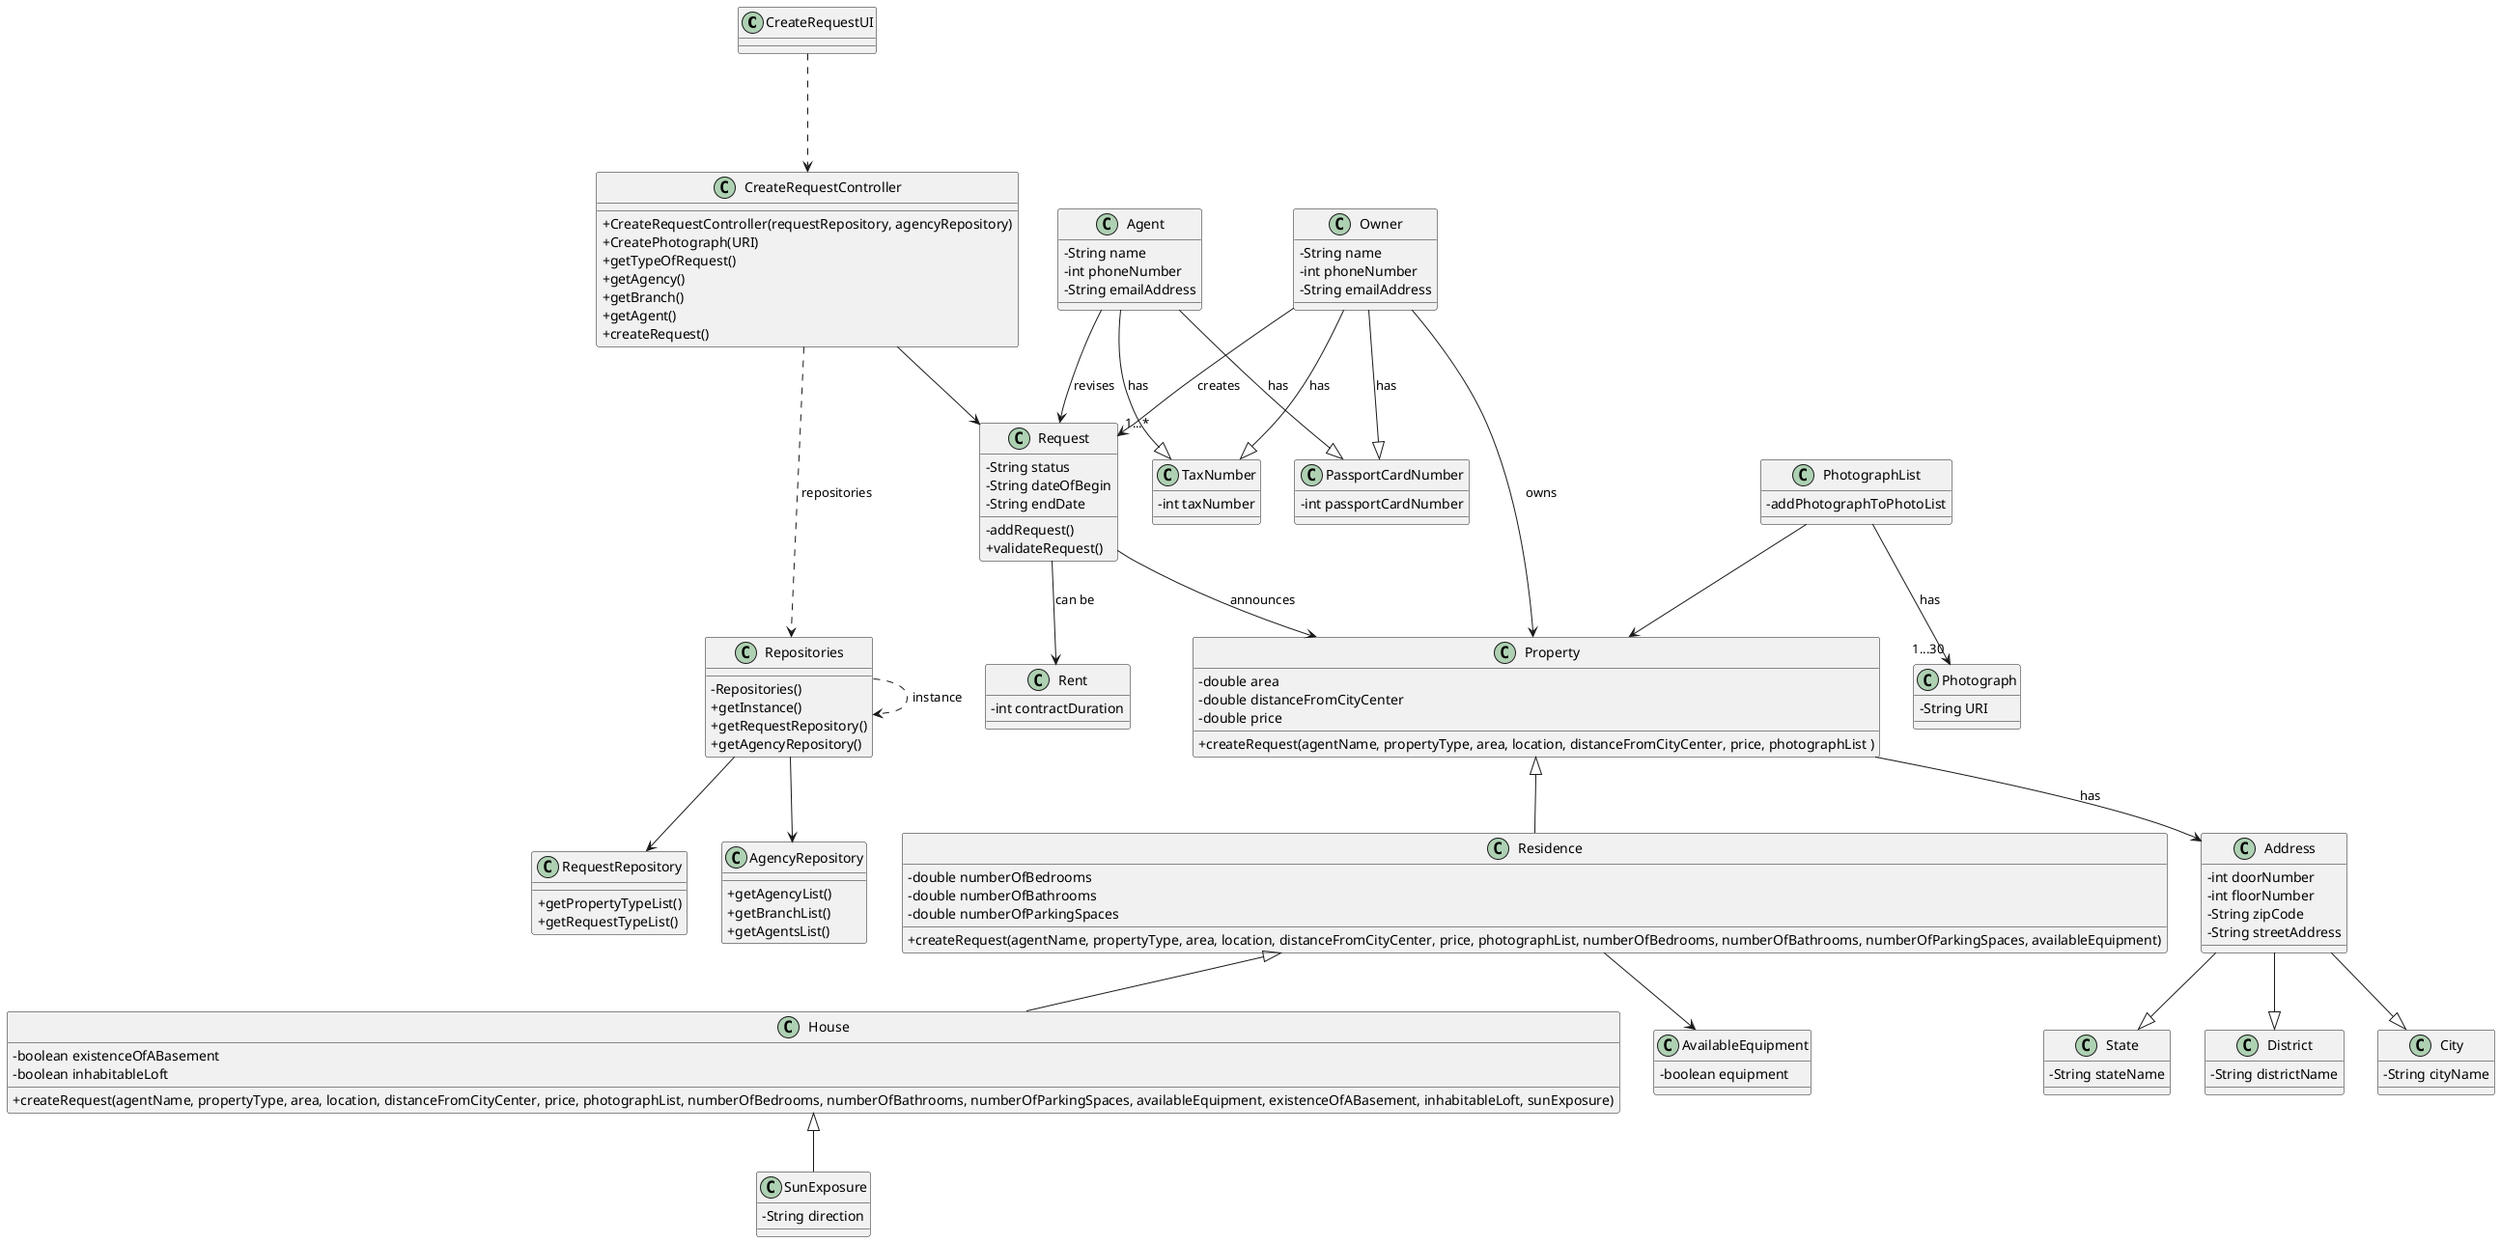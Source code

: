 @startuml
skinparam classAttributeIconSize 0
skinparam linetype polylyne

class CreateRequestUI{
}

class CreateRequestController{
+CreateRequestController(requestRepository, agencyRepository)
+CreatePhotograph(URI)
+getTypeOfRequest()
+getAgency()
+getBranch()
+getAgent()
+createRequest()
}

class Repositories{
-Repositories()
+getInstance()
+getRequestRepository()
+getAgencyRepository()
}

class RequestRepository{
+getPropertyTypeList()
+getRequestTypeList()
}

class AgencyRepository{
+getAgencyList()
+getBranchList()
+getAgentsList()
}

class Photograph{
- String URI
}


class PhotographList{
-addPhotographToPhotoList
}

class Request{
-String status
-String dateOfBegin
-String endDate
-addRequest()
+validateRequest()
}

class Property{
-double area
-double distanceFromCityCenter
-double price
+createRequest(agentName, propertyType, area, location, distanceFromCityCenter, price, photographList )
}

class Residence{
-double numberOfBedrooms
-double numberOfBathrooms
-double numberOfParkingSpaces
+createRequest(agentName, propertyType, area, location, distanceFromCityCenter, price, photographList, numberOfBedrooms, numberOfBathrooms, numberOfParkingSpaces, availableEquipment)
}

class AvailableEquipment{
-boolean equipment
}

class House{
-boolean existenceOfABasement
-boolean inhabitableLoft
+createRequest(agentName, propertyType, area, location, distanceFromCityCenter, price, photographList, numberOfBedrooms, numberOfBathrooms, numberOfParkingSpaces, availableEquipment, existenceOfABasement, inhabitableLoft, sunExposure)
}

class SunExposure{
-String direction
}

class Address{
-int doorNumber
-int floorNumber
-String zipCode
-String streetAddress
}

class State{
-String stateName
}

class District{
-String districtName
}

class City{
-String cityName
}

class Rent{
-int contractDuration
}

class Owner{
-String name
-int phoneNumber
-String emailAddress
}

class Agent{
-String name
-int phoneNumber
-String emailAddress
}

class TaxNumber{
-int taxNumber
}

class PassportCardNumber{
-int passportCardNumber
}

CreateRequestUI -.-> CreateRequestController
Repositories -.-> Repositories : instance
CreateRequestController -.-> Repositories : repositories
Repositories --> AgencyRepository
Repositories --> RequestRepository
Address --|> State
Address --|> City
Address --|> District
Property <|-- Residence
Property --> Address : has
PhotographList --> Property
Residence <|-- House
Residence --> AvailableEquipment
Request --> Property : announces
House <|-- SunExposure
Request --> Rent : can be
PhotographList --> "1...30" Photograph : has
CreateRequestController --> Request
Owner -> Property : owns
Owner --|> TaxNumber : has
Owner --|> PassportCardNumber : has
Agent --|> PassportCardNumber : has
Agent --|> TaxNumber : has
Owner -> "1...*" Request : creates
Agent --> Request : revises
@enduml